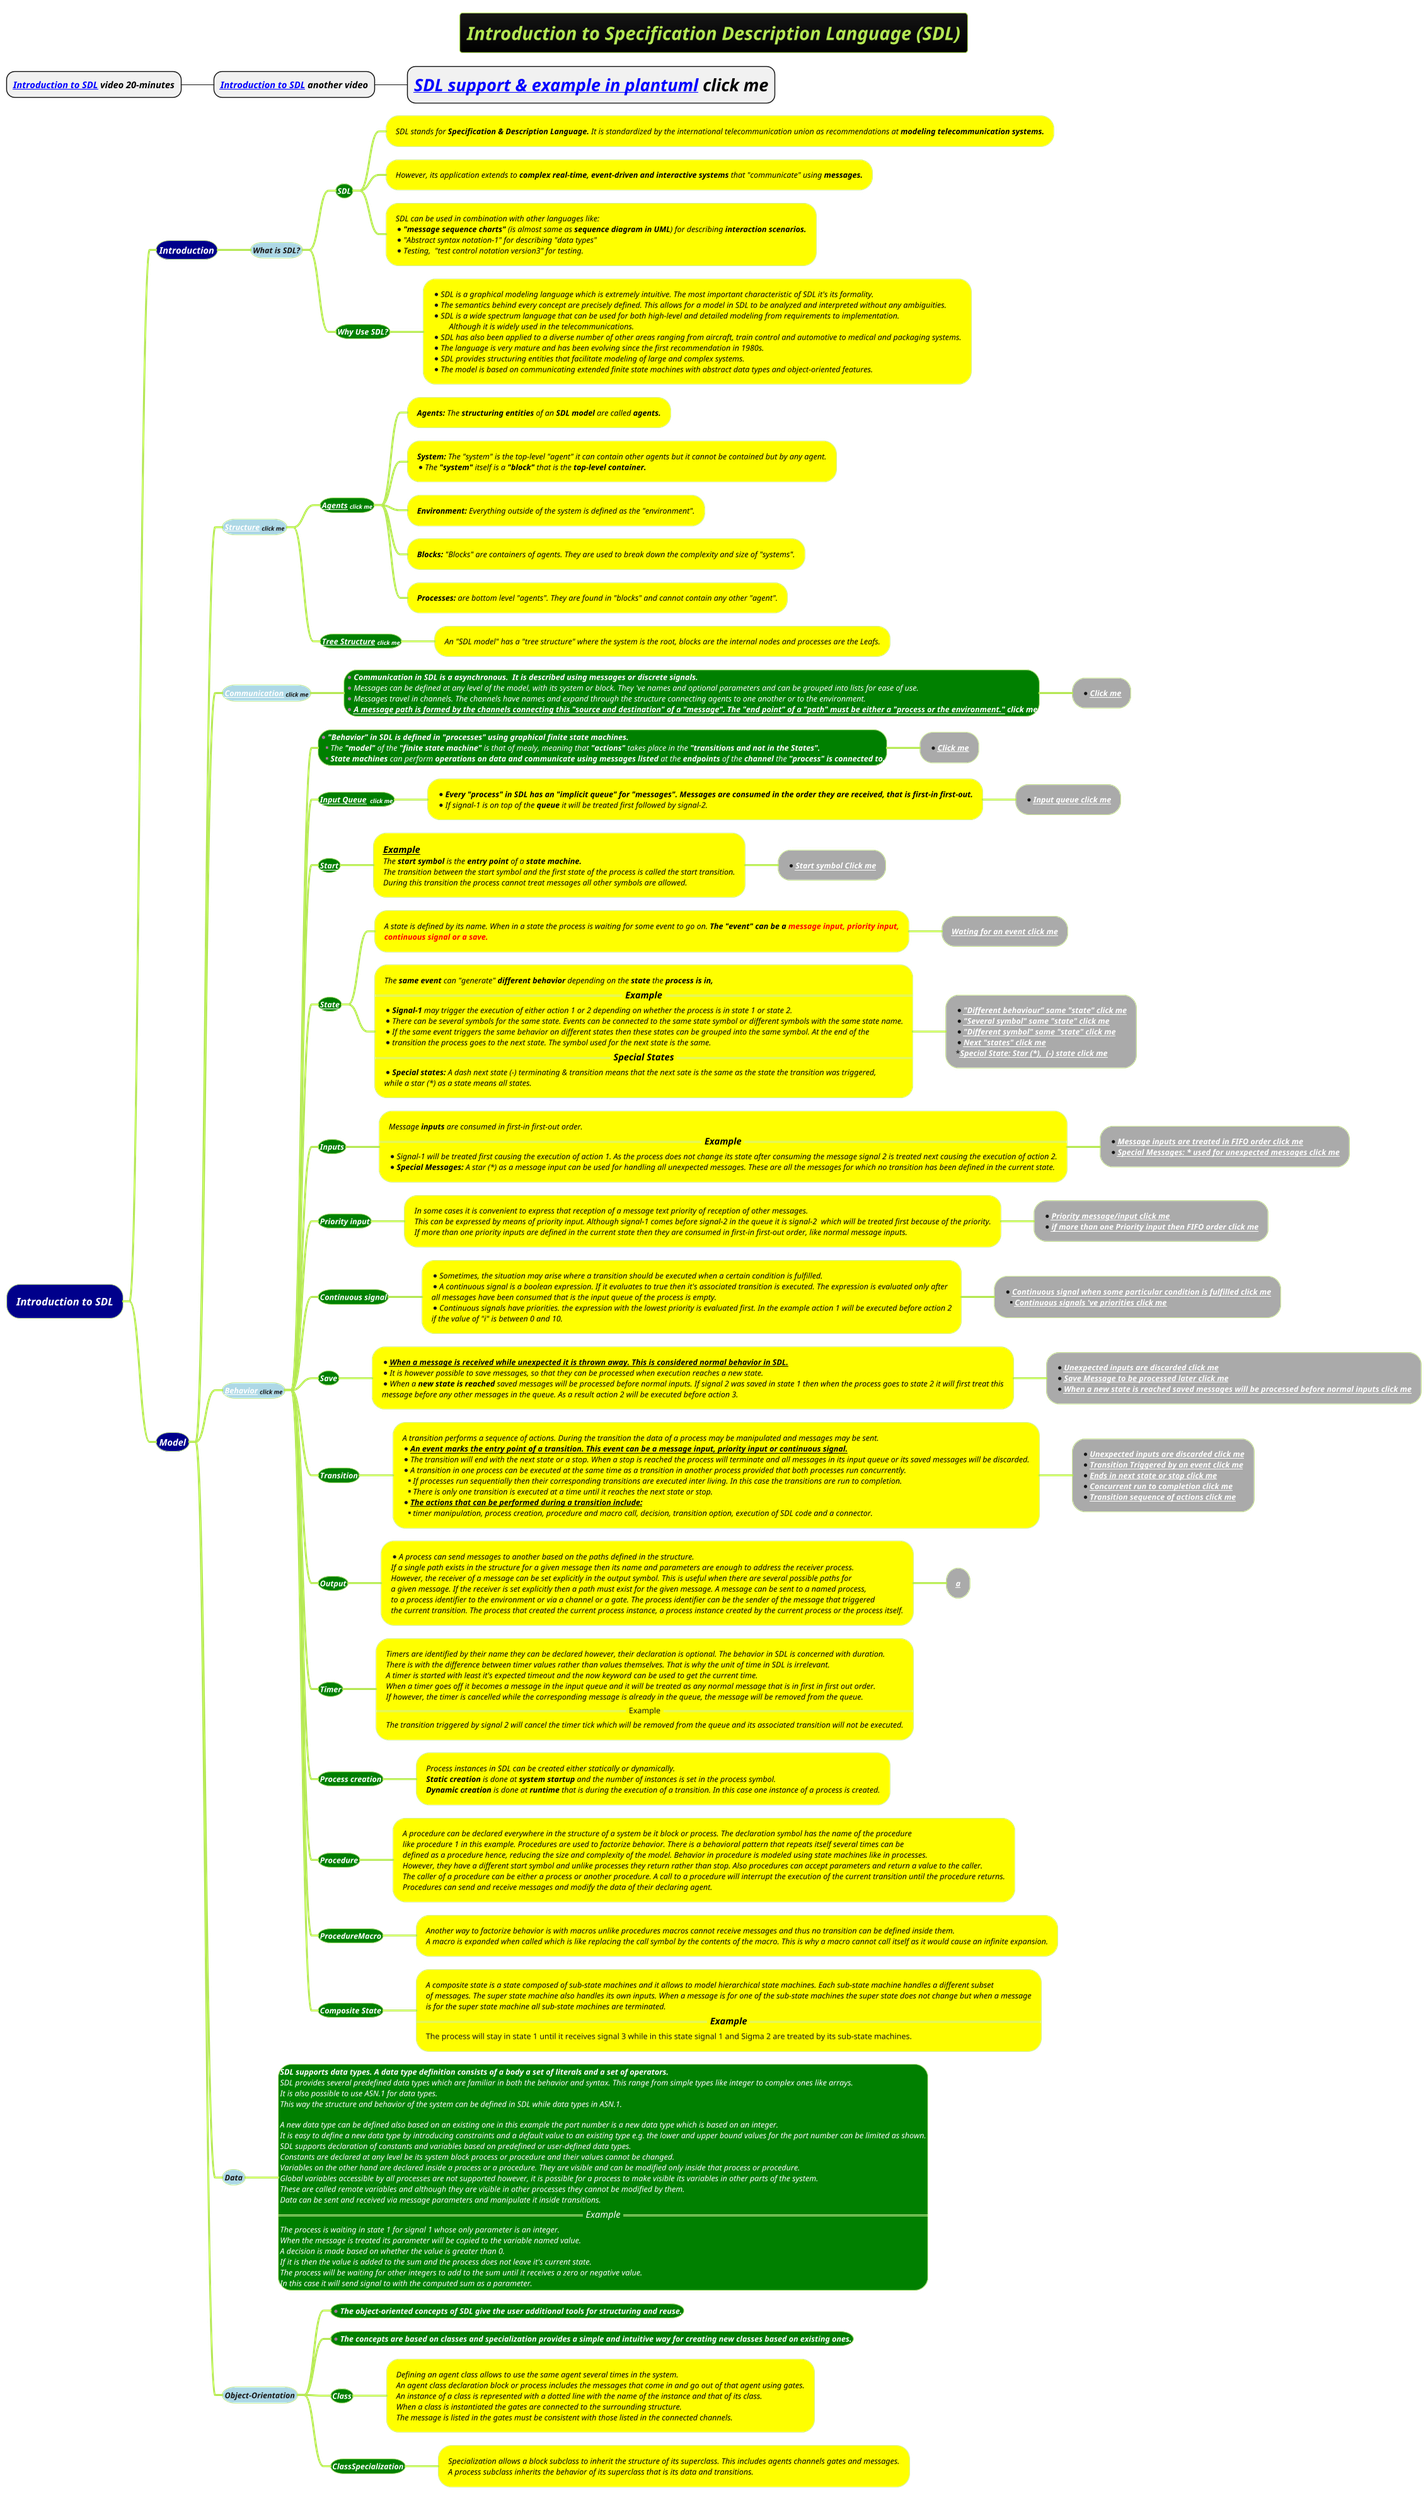 @startmindmap
title =<i>Introduction to Specification Description Language (SDL)
* <b><i>[[https://www.youtube.com/watch?v=0MG4I1HqIb4&t=729s&ab_channel=PragmaDevSoftware Introduction to SDL]] video 20-minutes
** <b><i>[[https://www.youtube.com/watch?v=Hfxq5O6LhjQ&ab_channel=PragmaDevSoftware Introduction to SDL]] another video
*** =<b><i>[[docs/3-programming-languages/Venkat-Subramaniam/SDL-(Specification-and-Description-Language).puml SDL support & example in plantuml]] click me

!theme hacker
*[#darkblue] <i><color:white>Introduction to SDL
**[#darkblue] <i><color:white>Introduction
***[#lightblue] <b><i><size:12>What is SDL?
****[#green] <i><size:12><b><color:white>SDL
*****[#yellow] <i><size:12><color:black>SDL stands for **Specification & Description Language.** It is standardized by the international telecommunication union as recommendations at <b>modeling telecommunication systems.
*****[#yellow] <i><size:12><color:black>However, its application extends to <b>complex real-time, event-driven and interactive systems</b> that "communicate" using <b>messages.
*****[#yellow]:<i><size:12><color:black>SDL can be used in combination with other languages like:
*<i><size:12><color:black>**"message sequence charts"** (is almost same as **sequence diagram in UML**) for describing <b>interaction scenarios.
*<i><size:12><color:black>"Abstract syntax notation-1" for describing "data types"
*<i><size:12><color:black>Testing,  "test control notation version3" for testing.;

****[#green] <i><size:12><b><color:white>Why Use SDL?
*****[#yellow]:*<i><size:12><color:black>SDL is a graphical modeling language which is extremely intuitive. The most important characteristic of SDL it's its formality.
*<i><size:12><color:black>The semantics behind every concept are precisely defined. This allows for a model in SDL to be analyzed and interpreted without any ambiguities.
*<i><size:12><color:black>SDL is a wide spectrum language that can be used for both high-level and detailed modeling from requirements to implementation.
<i><size:12><color:black>\tAlthough it is widely used in the telecommunications.
*<i><size:12><color:black>SDL has also been applied to a diverse number of other areas ranging from aircraft, train control and automotive to medical and packaging systems.
*<i><size:12><color:black>The language is very mature and has been evolving since the first recommendation in 1980s.
*<i><size:12><color:black>SDL provides structuring entities that facilitate modeling of large and complex systems.
*<i><size:12><color:black>The model is based on communicating extended finite state machines with abstract data types and object-oriented features.;

**[#darkblue] <i><color:white>Model
***[#lightblue] <b><i><size:12>[[docs/3-programming-languages/Venkat-Subramaniam/images/img_86.png Structure]] <size:9>click me
****[#green] <i><size:12><b><color:white>[[docs/3-programming-languages/Venkat-Subramaniam/images/img_86.png Agents]] <size:9>click me
*****[#yellow] <i><size:12><color:black>**Agents:** The **structuring entities** of an **SDL model** are called <b>agents.
*****[#yellow] <i><size:12><color:black>**System:** The "system" is the top-level "agent" it can contain other agents but it cannot be contained but by any agent.\n*<i><size:12><color:black>The **"system"** itself is a **"block"** that is the <b>top-level container.
*****[#yellow] <i><size:12><color:black>**Environment:** Everything outside of the system is defined as the "environment".
*****[#yellow] <i><size:12><color:black>**Blocks:** "Blocks" are containers of agents. They are used to break down the complexity and size of "systems".
*****[#yellow] <i><size:12><color:black>**Processes:** are bottom level "agents". They are found in "blocks" and cannot contain any other "agent".
****[#green] <i><size:12><b><color:white>[[docs/3-programming-languages/Venkat-Subramaniam/images/img_85.png Tree Structure]] <size:9>click me
*****[#yellow] <i><size:12><color:black>An "SDL model" has a "tree structure" where the system is the root, blocks are the internal nodes and processes are the Leafs.

***[#lightblue] <b><i><size:12>[[docs/3-programming-languages/Venkat-Subramaniam/images/img_87.png Communication]] <size:9>click me
****[#green]:*<i><size:12><b><color:white>Communication in SDL is a asynchronous.  It is described using messages or discrete signals.
*<i><size:12><color:white>Messages can be defined at any level of the model, with its system or block. They 've names and optional parameters and can be grouped into lists for ease of use.
*<i><size:12><color:white>Messages travel in channels. The channels have names and expand through the structure connecting agents to one another or to the environment.
*<i><size:12><color:white><b>[[docs/3-programming-languages/Venkat-Subramaniam/images/img_88.png A message path is formed by the channels connecting this "source and destination" of a "message". The "end point" of a "path" must be either a "process or the environment."]] click me;
*****[#a] *<i><size:12><b>[[docs/3-programming-languages/Venkat-Subramaniam/images/img_88.png Click me]]
***[#lightblue] <b><i><size:12>[[docs/3-programming-languages/Venkat-Subramaniam/images/img_89.png Behavior]] <size:9>click me
****[#green]:*<i><size:12><b><color:white>"Behavior" in SDL is defined in "processes" using graphical finite state machines.
**<i><size:12><color:white>The **"model"** of the **"finite state machine"** is that of mealy, meaning that **"actions"** takes place in the <b>"transitions and not in the States".
**<i><size:12><color:white>**State machines** can perform **operations on data and communicate using messages listed** at the **endpoints** of the **channel** the <b>"process" is connected to.;
*****[#a] *<i><size:12><b><color:white>[[docs/3-programming-languages/Venkat-Subramaniam/images/img_89.png Click me]]

****[#green] <i><b><size:12><color:white>[[docs/3-programming-languages/Venkat-Subramaniam/images/img_90.png Input Queue]] <size:9> click me
*****[#yellow]:*<i><size:12><b><color:black>Every "process" in SDL has an "implicit queue" for "messages". Messages are consumed in the order they are received, that is first-in first-out.
*<i><size:12><color:black>If signal-1 is on top of the **queue** it will be treated first followed by signal-2.;
******[#a] *<i><size:12><b><color:white>[[docs/3-programming-languages/Venkat-Subramaniam/images/img_90.png Input queue click me]]

****[#green] <i><size:12><b><color:white><u>[[docs/3-programming-languages/Venkat-Subramaniam/images/img_91.png Start]]
*****[#yellow]:<i><size:14><b><color:black><u>Example
<i><size:12><color:black>The **start symbol** is the **entry point** of a <b>state machine.
<i><size:12><color:black>The transition between the start symbol and the first state of the process is called the start transition.
<i><size:12><color:black>During this transition the process cannot treat messages all other symbols are allowed.;
******[#a] *<i><size:12><color:black><b>[[docs/3-programming-languages/Venkat-Subramaniam/images/img_91.png Start symbol Click me]]
****[#green] <i><size:12><b><color:white>[[docs/3-programming-languages/Venkat-Subramaniam/images/img_294.png State]]
*****[#yellow]:<i><size:12><color:black>A state is defined by its name. When in a state the process is waiting for some event to go on. <b>The "event" can be a <color #red>message input, priority input,
<i><size:12><color:black><b><color #red>continuous signal or a save.;
******[#a] <b><i><size:12><color:white>[[docs/3-programming-languages/Venkat-Subramaniam/images/img_294.png Wating for an event click me]]
*****[#yellow]:<i><size:12><color:black>The **same event** can "generate" **different behavior** depending on the **state** the <b>process is in,
==<i><size:14><b><color:black>Example==
*<size:12><i><color:black>**Signal-1** may trigger the execution of either action 1 or 2 depending on whether the process is in state 1 or state 2.
*<size:12><i><color:black>There can be several symbols for the same state. Events can be connected to the same state symbol or different symbols with the same state name.
*<size:12><i><color:black>If the same event triggers the same behavior on different states then these states can be grouped into the same symbol. At the end of the
*<size:12><i><color:black>transition the process goes to the next state. The symbol used for the next state is the same.
==<size:14><i><color:black><b>Special States==
*<size:12><i><color:black>**Special states:** A dash next state (-) terminating & transition means that the next sate is the same as the state the transition was triggered,
<size:12><i><color:black>while a star (*) as a state means all states.;
******[#a]:*<b><i><size:12><color:white>[[docs/3-programming-languages/Venkat-Subramaniam/images/img_295.png "Different behaviour" same "state" click me]]
*<b><i><size:12><color:white>[[docs/3-programming-languages/Venkat-Subramaniam/images/img_296.png "Several symbol" same "state" click me]]
*<b><i><size:12><color:white>[[docs/3-programming-languages/Venkat-Subramaniam/images/img_297.png "Different symbol" same "state" click me]]
*<b><i><size:12><color:white>[[docs/3-programming-languages/Venkat-Subramaniam/images/img_298.png Next "states" click me]]
*<b><i><size:12><color:white>[[docs/3-programming-languages/Venkat-Subramaniam/images/img_299.png Special State: Star (*),  (-) state click me]];

****[#green] <i><size 12><b><color:white>Inputs
*****[#yellow]:<i><size:12><color:black>Message **inputs** are consumed in first-in first-out order.
==<i><size:14><color:black><b>Example==
*<i><size:12><color:black>Signal-1 will be treated first causing the execution of action 1. As the process does not change its state after consuming the message signal 2 is treated next causing the execution of action 2.
* <i><size:12><color:black>**Special Messages:** A star (*) as a message input can be used for handling all unexpected messages. These are all the messages for which no transition has been defined in the current state.;
******[#a]:*<b><i><size:12><color:white>[[docs/3-programming-languages/Venkat-Subramaniam/images/img_300.png Message inputs are treated in FIFO order click me]]
* <b><i><size:12><color:white>[[docs/3-programming-languages/Venkat-Subramaniam/images/img_301.png Special Messages: * used for unexpected messages click me]];

****[#green] <i><size 12><b><color:white>Priority input
*****[#yellow]:<i><size:12><color:black>In some cases it is convenient to express that reception of a message text priority of reception of other messages.
<i><size:12><color:black>This can be expressed by means of priority input. Although signal-1 comes before signal-2 in the queue it is signal-2  which will be treated first because of the priority.
<i><size:12><color:black>If more than one priority inputs are defined in the current state then they are consumed in first-in first-out order, like normal message inputs.;
******[#a]:*<b><i><size:12><color:white>[[docs/3-programming-languages/Venkat-Subramaniam/images/img_302.png Priority message/input click me]]
*<b><i><size:12><color:white>[[docs/3-programming-languages/Venkat-Subramaniam/images/img_303.png if more than one Priority input then FIFO order click me]];

****[#green] <i><size 12><b><color:white>Continuous signal
*****[#yellow]:*<i><size:12><color:black>Sometimes, the situation may arise where a transition should be executed when a certain condition is fulfilled.
*<i><size:12><color:black>A continuous signal is a boolean expression. If it evaluates to true then it's associated transition is executed. The expression is evaluated only after
<i><size:12><color:black>all messages have been consumed that is the input queue of the process is empty.
*<i><size:12><color:black>Continuous signals have priorities. the expression with the lowest priority is evaluated first. In the example action 1 will be executed before action 2
<i><size:12><color:black>if the value of "i" is between 0 and 10.;
******[#a]:*<b><i><size:12><color:white>[[docs/3-programming-languages/Venkat-Subramaniam/images/img_304.png Continuous signal when some particular condition is fulfilled click me]]
**<b><i><size:12><color:white>[[docs/3-programming-languages/Venkat-Subramaniam/images/img_305.png Continuous signals 've priorities click me]];

****[#green] <i><size 12><b><color:white>Save
*****[#yellow]:*<b><u><i><size:12><color:black>When a message is received while unexpected it is thrown away. This is considered normal behavior in SDL.
*<i><size:12><color:black>It is however possible to save messages, so that they can be processed when execution reaches a new state.
*<i><size:12><color:black>When a **new state is reached** saved messages will be processed before normal inputs. If signal 2 was saved in state 1 then when the process goes to state 2 it will first treat this
<i><size:12><color:black>message before any other messages in the queue. As a result action 2 will be executed before action 3.;
******[#a]:*<b><i><size:12><color:white>[[docs/3-programming-languages/Venkat-Subramaniam/images/img_306.png Unexpected inputs are discarded click me]]
*<b><i><size:12><color:white>[[docs/3-programming-languages/Venkat-Subramaniam/images/img_307.png Save Message to be processed later click me]]
*<b><i><size:12><color:white>[[docs/3-programming-languages/Venkat-Subramaniam/images/img_308.png When a new state is reached saved messages will be processed before normal inputs click me]];

****[#green] <i><size 12><b><color:white>Transition
*****[#yellow]:<i><size:12><color:black>A transition performs a sequence of actions. During the transition the data of a process may be manipulated and messages may be sent.
*<b><u><i><size:12><color:black>An event marks the entry point of a transition. This event can be a message input, priority input or continuous signal.
*<i><size:12><color:black>The transition will end with the next state or a stop. When a stop is reached the process will terminate and all messages in its input queue or its saved messages will be discarded.
*<i><size:12><color:black>A transition in one process can be executed at the same time as a transition in another process provided that both processes run concurrently.
**<i><size:12><color:black>If processes run sequentially then their corresponding transitions are executed inter living. In this case the transitions are run to completion.
**<i><size:12><color:black>There is only one transition is executed at a time until it reaches the next state or stop.
*<b><u><i><size:12><color:black>The actions that can be performed during a transition include:
**<i><size:12><color:black>timer manipulation, process creation, procedure and macro call, decision, transition option, execution of SDL code and a connector.;
******[#a]:*<b><i><size:12><color:white>[[docs/3-programming-languages/Venkat-Subramaniam/images/img_306.png Unexpected inputs are discarded click me]]
*<b><i><size:12><color:white>[[docs/3-programming-languages/Venkat-Subramaniam/images/img_309.png Transition Triggered by an event click me]]
*<b><i><size:12><color:white>[[docs/3-programming-languages/Venkat-Subramaniam/images/img_310.png Ends in next state or stop click me]]
*<b><i><size:12><color:white>[[docs/3-programming-languages/Venkat-Subramaniam/images/img_311.png Concurrent run to completion click me]]
*<b><i><size:12><color:white>[[docs/3-programming-languages/Venkat-Subramaniam/images/img_312.png Transition sequence of actions click me]];

****[#green] <i><size 12><b><color:white>Output
*****[#yellow]:*<i><size:12><color:black>A process can send messages to another based on the paths defined in the structure.
<i><size:12><color:black>If a single path exists in the structure for a given message then its name and parameters are enough to address the receiver process.
<i><size:12><color:black>However, the receiver of a message can be set explicitly in the output symbol. This is useful when there are several possible paths for
<i><size:12><color:black>a given message. If the receiver is set explicitly then a path must exist for the given message. A message can be sent to a named process,
<i><size:12><color:black>to a process identifier to the environment or via a channel or a gate. The process identifier can be the sender of the message that triggered
<i><size:12><color:black>the current transition. The process that created the current process instance, a process instance created by the current process or the process itself.;
******[#a] <i><size 12><b><color:white>[[a a]]

****[#green] <i><size 12><b><color:white>Timer
*****[#yellow]:<i><size:12><color:black>Timers are identified by their name they can be declared however, their declaration is optional. The behavior in SDL is concerned with duration.
<i><size:12><color:black>There is with the difference between timer values rather than values themselves. That is why the unit of time in SDL is irrelevant.
<i><size:12><color:black>A timer is started with least it's expected timeout and the now keyword can be used to get the current time.
<i><size:12><color:black>When a timer goes off it becomes a message in the input queue and it will be treated as any normal message that is in first in first out order.
<i><size:12><color:black>If however, the timer is cancelled while the corresponding message is already in the queue, the message will be removed from the queue.
==Example==
<i><size:12><color:black>The transition triggered by signal 2 will cancel the timer tick which will be removed from the queue and its associated transition will not be executed.;

****[#green] <i><size 12><b><color:white>Process creation
*****[#yellow]:<i><size:12><color:black>Process instances in SDL can be created either statically or dynamically.
<i><size:12><color:black>**Static creation** is done at **system startup** and the number of instances is set in the process symbol.
<i><size:12><color:black>**Dynamic creation** is done at **runtime** that is during the execution of a transition. In this case one instance of a process is created.;

****[#green] <i><size 12><b><color:white>Procedure
*****[#yellow]:<i><size:12><color:black>A procedure can be declared everywhere in the structure of a system be it block or process. The declaration symbol has the name of the procedure
<i><size:12><color:black>like procedure 1 in this example. Procedures are used to factorize behavior. There is a behavioral pattern that repeats itself several times can be
<i><size:12><color:black>defined as a procedure hence, reducing the size and complexity of the model. Behavior in procedure is modeled using state machines like in processes.
<i><size:12><color:black>However, they have a different start symbol and unlike processes they return rather than stop. Also procedures can accept parameters and return a value to the caller.
<i><size:12><color:black>The caller of a procedure can be either a process or another procedure. A call to a procedure will interrupt the execution of the current transition until the procedure returns.
<i><size:12><color:black>Procedures can send and receive messages and modify the data of their declaring agent.;

****[#green] <i><size 12><b><color:white>ProcedureMacro
*****[#yellow]:<i><size:12><color:black>Another way to factorize behavior is with macros unlike procedures macros cannot receive messages and thus no transition can be defined inside them.
<i><size:12><color:black>A macro is expanded when called which is like replacing the call symbol by the contents of the macro. This is why a macro cannot call itself as it would cause an infinite expansion.;

****[#green] <i><size 12><b><color:white>Composite State
*****[#yellow]:<i><size:12><color:black>A composite state is a state composed of sub-state machines and it allows to model hierarchical state machines. Each sub-state machine handles a different subset
<i><size:12><color:black>of messages. The super state machine also handles its own inputs. When a message is for one of the sub-state machines the super state does not change but when a message
<i><size:12><color:black>is for the super state machine all sub-state machines are terminated.
==<i><size:14><color:black><b>Example==
The process will stay in state 1 until it receives signal 3 while in this state signal 1 and Sigma 2 are treated by its sub-state machines.;

***[#lightblue] <b><i><size:12>Data
****[#green]:<i><size 12><b><color:white>SDL supports data types. A data type definition consists of a body a set of literals and a set of operators.
<i><size:12><color:white>SDL provides several predefined data types which are familiar in both the behavior and syntax. This range from simple types like integer to complex ones like arrays.
<i><size:12><color:white>It is also possible to use ASN.1 for data types.
<i><size:12><color:white>This way the structure and behavior of the system can be defined in SDL while data types in ASN.1.

<i><size:12><color:white>A new data type can be defined also based on an existing one in this example the port number is a new data type which is based on an integer.
<i><size:12><color:white>It is easy to define a new data type by introducing constraints and a default value to an existing type e.g. the lower and upper bound values for the port number can be limited as shown.
<i><size:12><color:white>SDL supports declaration of constants and variables based on predefined or user-defined data types.
<i><size:12><color:white>Constants are declared at any level be its system block process or procedure and their values cannot be changed.
<i><size:12><color:white>Variables on the other hand are declared inside a process or a procedure. They are visible and can be modified only inside that process or procedure.
<i><size:12><color:white>Global variables accessible by all processes are not supported however, it is possible for a process to make visible its variables in other parts of the system.
<i><size:12><color:white>These are called remote variables and although they are visible in other processes they cannot be modified by them.
<i><size:12><color:white>Data can be sent and received via message parameters and manipulate it inside transitions.
==<i><size:14><color:white>Example==
<i><size:12><color:white>The process is waiting in state 1 for signal 1 whose only parameter is an integer.
<i><size:12><color:white>When the message is treated its parameter will be copied to the variable named value.
<i><size:12><color:white>A decision is made based on whether the value is greater than 0.
<i><size:12><color:white>If it is then the value is added to the sum and the process does not leave it's current state.
<i><size:12><color:white>The process will be waiting for other integers to add to the sum until it receives a zero or negative value.
<i><size:12><color:white>In this case it will send signal to with the computed sum as a parameter.;

***[#lightblue] <b><i><size:12>Object-Orientation
****[#green] *<i><size 12><b><color:white>The object-oriented concepts of SDL give the user additional tools for structuring and reuse.
****[#green] *<i><size 12><b><color:white>The concepts are based on classes and specialization provides a simple and intuitive way for creating new classes based on existing ones.

****[#green] <i><size 12><b><color:white>Class
*****[#yellow]:<i><size:12><color:black>Defining an agent class allows to use the same agent several times in the system.
<i><size:12><color:black>An agent class declaration block or process includes the messages that come in and go out of that agent using gates.
<i><size:12><color:black>An instance of a class is represented with a dotted line with the name of the instance and that of its class.
<i><size:12><color:black>When a class is instantiated the gates are connected to the surrounding structure.
<i><size:12><color:black>The message is listed in the gates must be consistent with those listed in the connected channels.;

****[#green] <i><size 12><b><color:white>ClassSpecialization
*****[#yellow]:<i><size:12><color:black>Specialization allows a block subclass to inherit the structure of its superclass. This includes agents channels gates and messages.
<i><size:12><color:black>A process subclass inherits the behavior of its superclass that is its data and transitions.;
@endmindmap